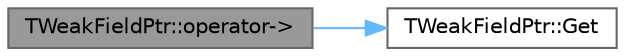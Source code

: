 digraph "TWeakFieldPtr::operator-&gt;"
{
 // INTERACTIVE_SVG=YES
 // LATEX_PDF_SIZE
  bgcolor="transparent";
  edge [fontname=Helvetica,fontsize=10,labelfontname=Helvetica,labelfontsize=10];
  node [fontname=Helvetica,fontsize=10,shape=box,height=0.2,width=0.4];
  rankdir="LR";
  Node1 [id="Node000001",label="TWeakFieldPtr::operator-\>",height=0.2,width=0.4,color="gray40", fillcolor="grey60", style="filled", fontcolor="black",tooltip="Dereference the weak pointer."];
  Node1 -> Node2 [id="edge1_Node000001_Node000002",color="steelblue1",style="solid",tooltip=" "];
  Node2 [id="Node000002",label="TWeakFieldPtr::Get",height=0.2,width=0.4,color="grey40", fillcolor="white", style="filled",URL="$d2/dd9/structTWeakFieldPtr.html#a13bf0c4a7eedb258ab10f34b15cf019d",tooltip="Dereference the weak pointer."];
}
